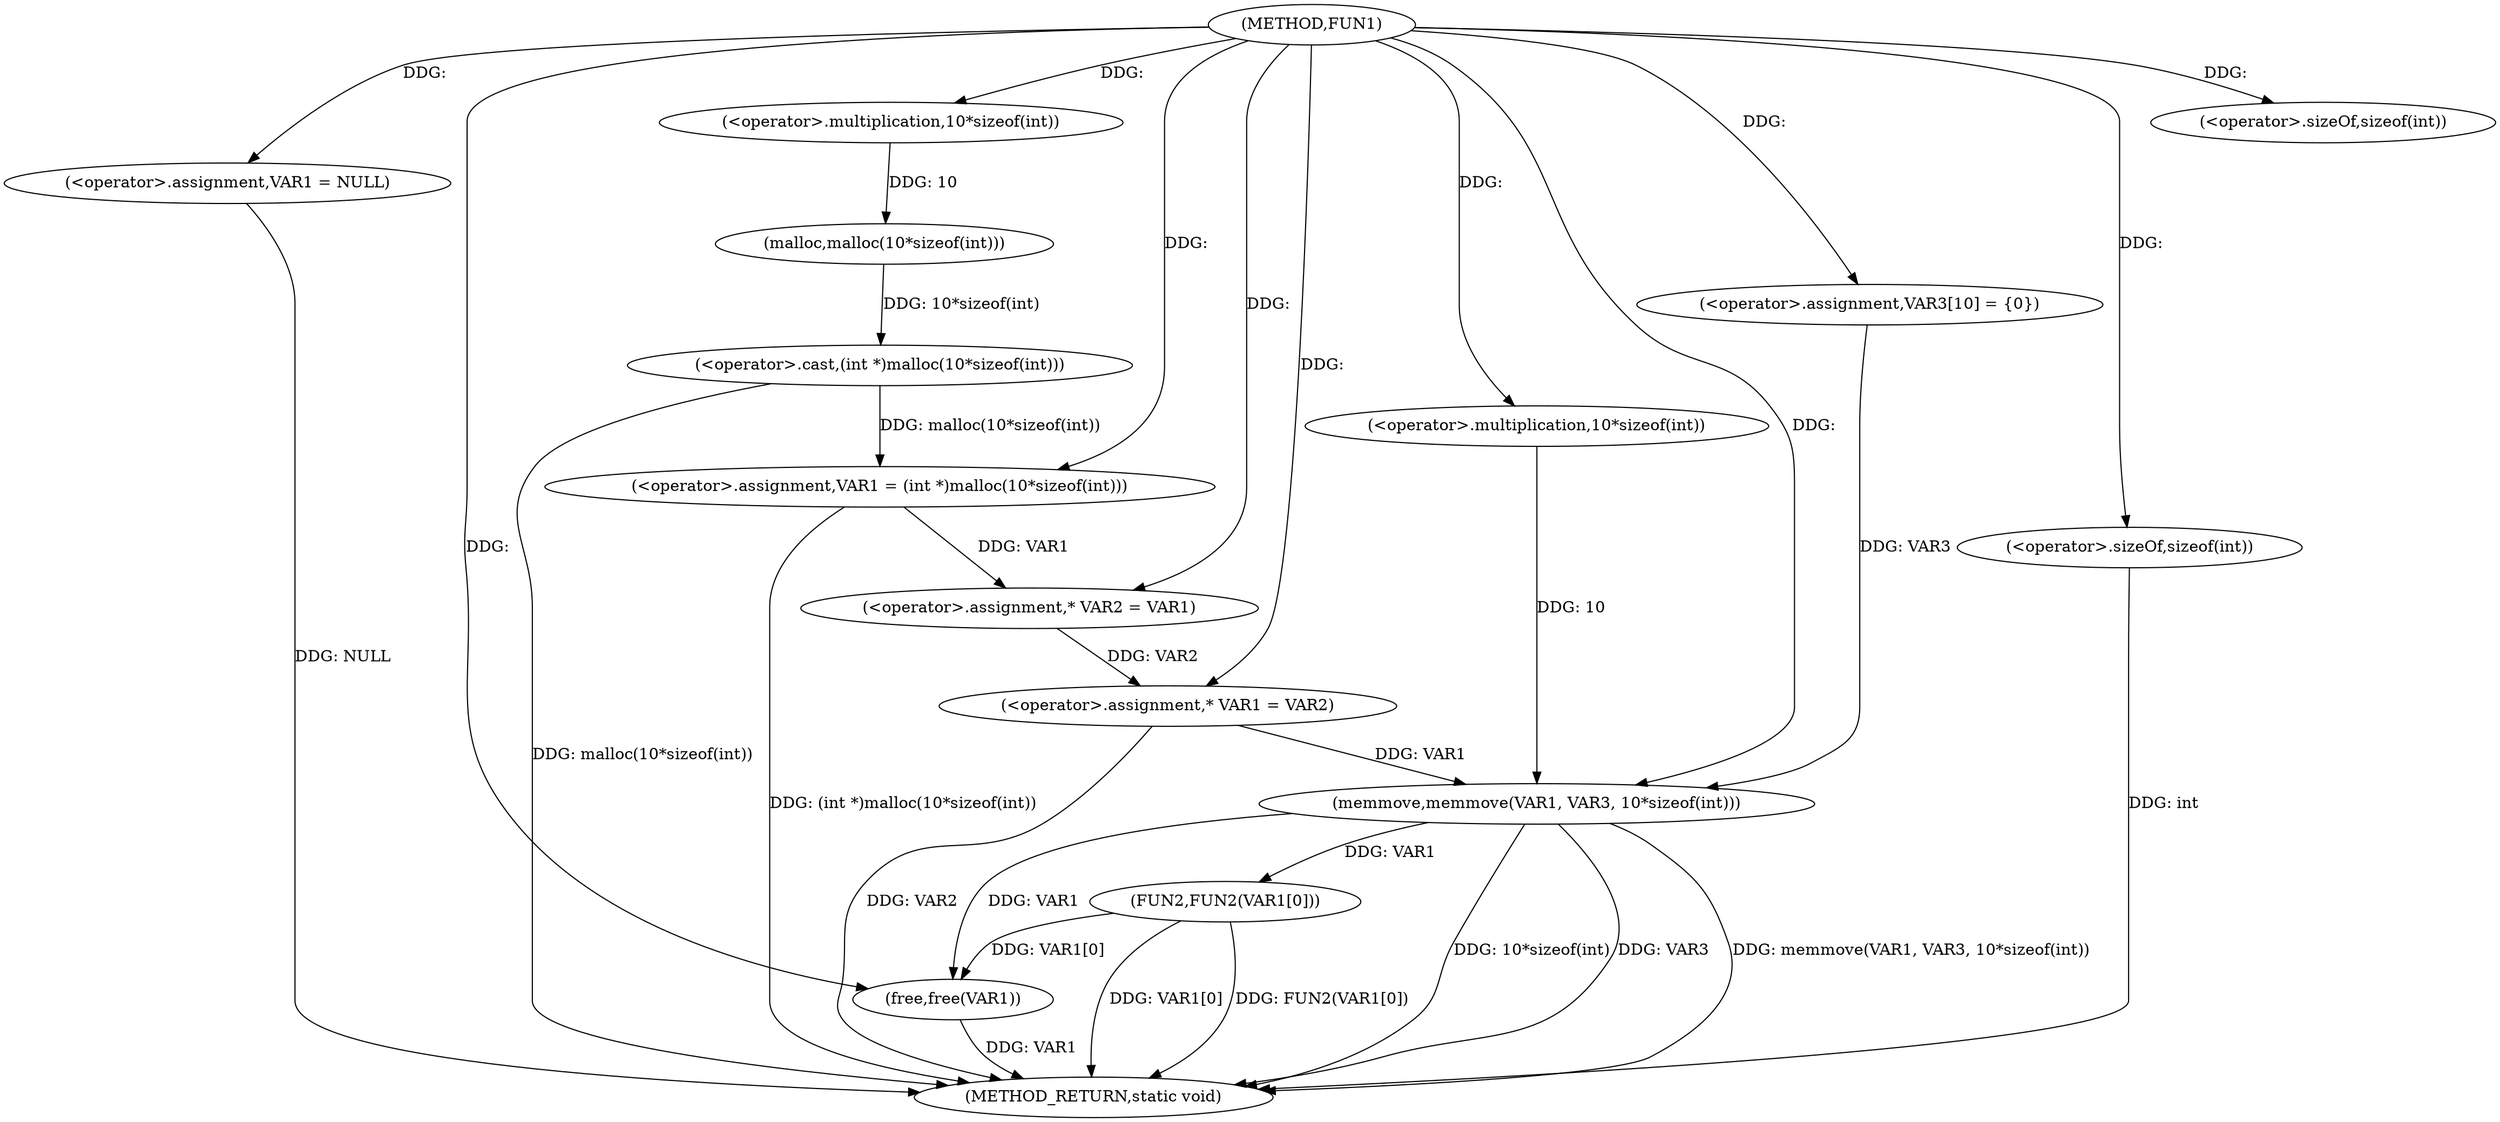 digraph FUN1 {  
"1000100" [label = "(METHOD,FUN1)" ]
"1000141" [label = "(METHOD_RETURN,static void)" ]
"1000103" [label = "(<operator>.assignment,VAR1 = NULL)" ]
"1000106" [label = "(<operator>.assignment,VAR1 = (int *)malloc(10*sizeof(int)))" ]
"1000108" [label = "(<operator>.cast,(int *)malloc(10*sizeof(int)))" ]
"1000110" [label = "(malloc,malloc(10*sizeof(int)))" ]
"1000111" [label = "(<operator>.multiplication,10*sizeof(int))" ]
"1000113" [label = "(<operator>.sizeOf,sizeof(int))" ]
"1000117" [label = "(<operator>.assignment,* VAR2 = VAR1)" ]
"1000121" [label = "(<operator>.assignment,* VAR1 = VAR2)" ]
"1000126" [label = "(<operator>.assignment,VAR3[10] = {0})" ]
"1000128" [label = "(memmove,memmove(VAR1, VAR3, 10*sizeof(int)))" ]
"1000131" [label = "(<operator>.multiplication,10*sizeof(int))" ]
"1000133" [label = "(<operator>.sizeOf,sizeof(int))" ]
"1000135" [label = "(FUN2,FUN2(VAR1[0]))" ]
"1000139" [label = "(free,free(VAR1))" ]
  "1000106" -> "1000141"  [ label = "DDG: (int *)malloc(10*sizeof(int))"] 
  "1000103" -> "1000141"  [ label = "DDG: NULL"] 
  "1000139" -> "1000141"  [ label = "DDG: VAR1"] 
  "1000135" -> "1000141"  [ label = "DDG: VAR1[0]"] 
  "1000128" -> "1000141"  [ label = "DDG: memmove(VAR1, VAR3, 10*sizeof(int))"] 
  "1000128" -> "1000141"  [ label = "DDG: 10*sizeof(int)"] 
  "1000128" -> "1000141"  [ label = "DDG: VAR3"] 
  "1000121" -> "1000141"  [ label = "DDG: VAR2"] 
  "1000133" -> "1000141"  [ label = "DDG: int"] 
  "1000135" -> "1000141"  [ label = "DDG: FUN2(VAR1[0])"] 
  "1000108" -> "1000141"  [ label = "DDG: malloc(10*sizeof(int))"] 
  "1000100" -> "1000103"  [ label = "DDG: "] 
  "1000108" -> "1000106"  [ label = "DDG: malloc(10*sizeof(int))"] 
  "1000100" -> "1000106"  [ label = "DDG: "] 
  "1000110" -> "1000108"  [ label = "DDG: 10*sizeof(int)"] 
  "1000111" -> "1000110"  [ label = "DDG: 10"] 
  "1000100" -> "1000111"  [ label = "DDG: "] 
  "1000100" -> "1000113"  [ label = "DDG: "] 
  "1000106" -> "1000117"  [ label = "DDG: VAR1"] 
  "1000100" -> "1000117"  [ label = "DDG: "] 
  "1000117" -> "1000121"  [ label = "DDG: VAR2"] 
  "1000100" -> "1000121"  [ label = "DDG: "] 
  "1000100" -> "1000126"  [ label = "DDG: "] 
  "1000121" -> "1000128"  [ label = "DDG: VAR1"] 
  "1000100" -> "1000128"  [ label = "DDG: "] 
  "1000126" -> "1000128"  [ label = "DDG: VAR3"] 
  "1000131" -> "1000128"  [ label = "DDG: 10"] 
  "1000100" -> "1000131"  [ label = "DDG: "] 
  "1000100" -> "1000133"  [ label = "DDG: "] 
  "1000128" -> "1000135"  [ label = "DDG: VAR1"] 
  "1000128" -> "1000139"  [ label = "DDG: VAR1"] 
  "1000135" -> "1000139"  [ label = "DDG: VAR1[0]"] 
  "1000100" -> "1000139"  [ label = "DDG: "] 
}
